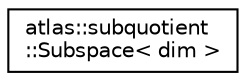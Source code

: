 digraph "Graphical Class Hierarchy"
{
  edge [fontname="Helvetica",fontsize="10",labelfontname="Helvetica",labelfontsize="10"];
  node [fontname="Helvetica",fontsize="10",shape=record];
  rankdir="LR";
  Node1 [label="atlas::subquotient\l::Subspace\< dim \>",height=0.2,width=0.4,color="black", fillcolor="white", style="filled",URL="$classatlas_1_1subquotient_1_1Subspace.html"];
}
